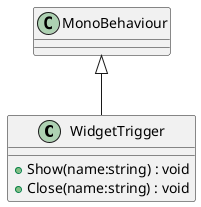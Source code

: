 @startuml
class WidgetTrigger {
    + Show(name:string) : void
    + Close(name:string) : void
}
MonoBehaviour <|-- WidgetTrigger
@enduml
